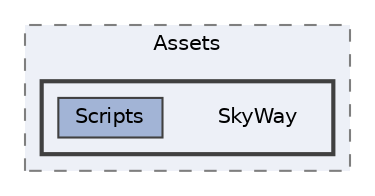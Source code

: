 digraph "SkyWayUnitySDK/Assets/SkyWay"
{
 // LATEX_PDF_SIZE
  bgcolor="transparent";
  edge [fontname=Helvetica,fontsize=10,labelfontname=Helvetica,labelfontsize=10];
  node [fontname=Helvetica,fontsize=10,shape=box,height=0.2,width=0.4];
  compound=true
  subgraph clusterdir_4062dd58a79f9fbe13066f029a26617a {
    graph [ bgcolor="#edf0f7", pencolor="grey50", label="Assets", fontname=Helvetica,fontsize=10 style="filled,dashed", URL="dir_4062dd58a79f9fbe13066f029a26617a.html",tooltip=""]
  subgraph clusterdir_468c88a677e9757fc034cbfd53c4d591 {
    graph [ bgcolor="#edf0f7", pencolor="grey25", label="", fontname=Helvetica,fontsize=10 style="filled,bold", URL="dir_468c88a677e9757fc034cbfd53c4d591.html",tooltip=""]
    dir_468c88a677e9757fc034cbfd53c4d591 [shape=plaintext, label="SkyWay"];
  dir_7108a168e9a71f3fc8e653c2cf71d4ca [label="Scripts", fillcolor="#a2b4d6", color="grey25", style="filled", URL="dir_7108a168e9a71f3fc8e653c2cf71d4ca.html",tooltip=""];
  }
  }
}
